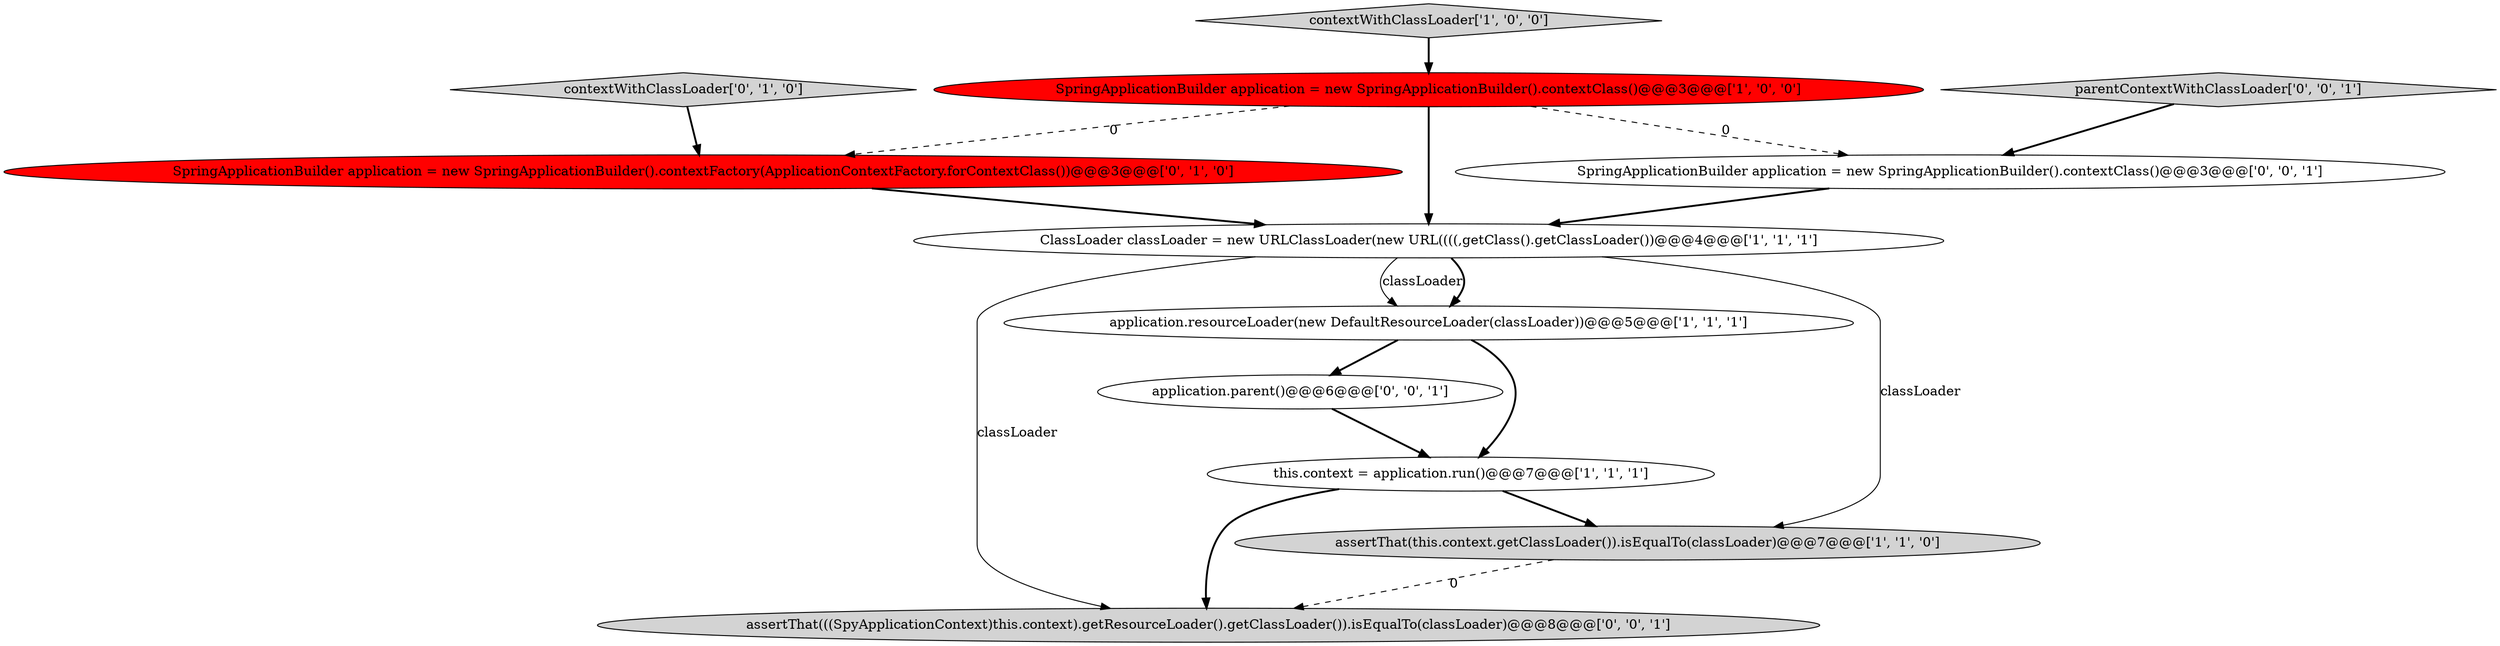 digraph {
4 [style = filled, label = "contextWithClassLoader['1', '0', '0']", fillcolor = lightgray, shape = diamond image = "AAA0AAABBB1BBB"];
10 [style = filled, label = "parentContextWithClassLoader['0', '0', '1']", fillcolor = lightgray, shape = diamond image = "AAA0AAABBB3BBB"];
6 [style = filled, label = "contextWithClassLoader['0', '1', '0']", fillcolor = lightgray, shape = diamond image = "AAA0AAABBB2BBB"];
11 [style = filled, label = "application.parent()@@@6@@@['0', '0', '1']", fillcolor = white, shape = ellipse image = "AAA0AAABBB3BBB"];
5 [style = filled, label = "this.context = application.run()@@@7@@@['1', '1', '1']", fillcolor = white, shape = ellipse image = "AAA0AAABBB1BBB"];
3 [style = filled, label = "SpringApplicationBuilder application = new SpringApplicationBuilder().contextClass()@@@3@@@['1', '0', '0']", fillcolor = red, shape = ellipse image = "AAA1AAABBB1BBB"];
8 [style = filled, label = "SpringApplicationBuilder application = new SpringApplicationBuilder().contextClass()@@@3@@@['0', '0', '1']", fillcolor = white, shape = ellipse image = "AAA0AAABBB3BBB"];
9 [style = filled, label = "assertThat(((SpyApplicationContext)this.context).getResourceLoader().getClassLoader()).isEqualTo(classLoader)@@@8@@@['0', '0', '1']", fillcolor = lightgray, shape = ellipse image = "AAA0AAABBB3BBB"];
2 [style = filled, label = "ClassLoader classLoader = new URLClassLoader(new URL((((,getClass().getClassLoader())@@@4@@@['1', '1', '1']", fillcolor = white, shape = ellipse image = "AAA0AAABBB1BBB"];
7 [style = filled, label = "SpringApplicationBuilder application = new SpringApplicationBuilder().contextFactory(ApplicationContextFactory.forContextClass())@@@3@@@['0', '1', '0']", fillcolor = red, shape = ellipse image = "AAA1AAABBB2BBB"];
0 [style = filled, label = "application.resourceLoader(new DefaultResourceLoader(classLoader))@@@5@@@['1', '1', '1']", fillcolor = white, shape = ellipse image = "AAA0AAABBB1BBB"];
1 [style = filled, label = "assertThat(this.context.getClassLoader()).isEqualTo(classLoader)@@@7@@@['1', '1', '0']", fillcolor = lightgray, shape = ellipse image = "AAA0AAABBB1BBB"];
3->8 [style = dashed, label="0"];
2->0 [style = solid, label="classLoader"];
4->3 [style = bold, label=""];
5->1 [style = bold, label=""];
0->11 [style = bold, label=""];
11->5 [style = bold, label=""];
2->0 [style = bold, label=""];
2->1 [style = solid, label="classLoader"];
1->9 [style = dashed, label="0"];
3->2 [style = bold, label=""];
6->7 [style = bold, label=""];
8->2 [style = bold, label=""];
5->9 [style = bold, label=""];
10->8 [style = bold, label=""];
3->7 [style = dashed, label="0"];
7->2 [style = bold, label=""];
2->9 [style = solid, label="classLoader"];
0->5 [style = bold, label=""];
}

